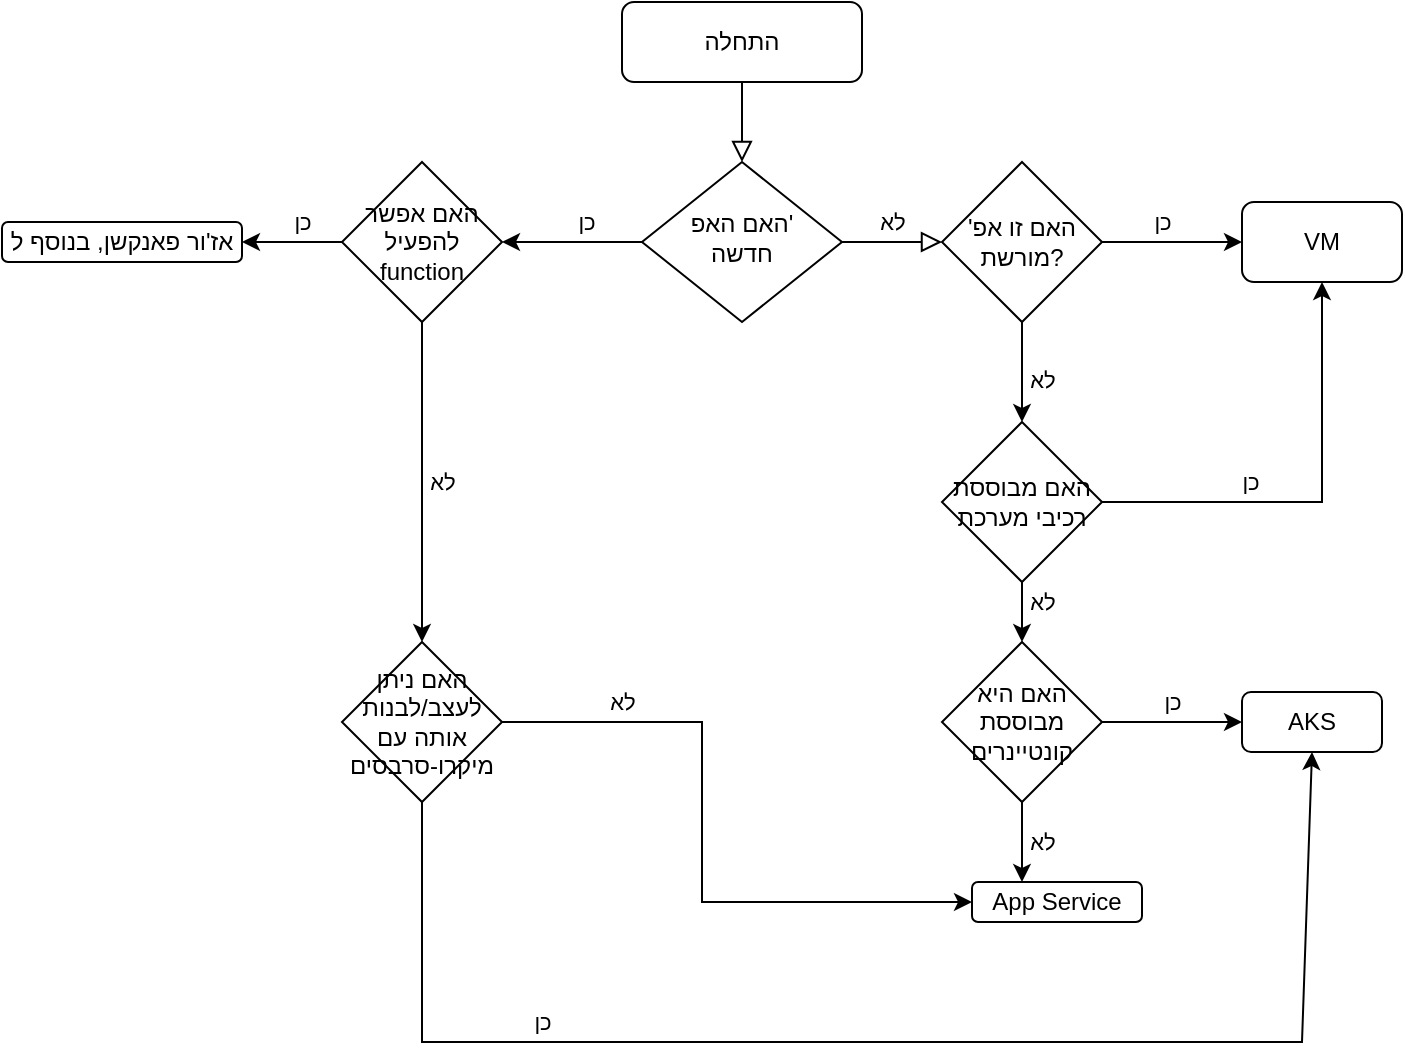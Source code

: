 <mxfile version="20.4.0" type="github">
  <diagram id="C5RBs43oDa-KdzZeNtuy" name="Page-1">
    <mxGraphModel dx="638" dy="380" grid="1" gridSize="10" guides="1" tooltips="1" connect="1" arrows="1" fold="1" page="1" pageScale="1" pageWidth="827" pageHeight="1169" math="0" shadow="0">
      <root>
        <mxCell id="WIyWlLk6GJQsqaUBKTNV-0" />
        <mxCell id="WIyWlLk6GJQsqaUBKTNV-1" parent="WIyWlLk6GJQsqaUBKTNV-0" />
        <mxCell id="WIyWlLk6GJQsqaUBKTNV-2" value="" style="rounded=0;html=1;jettySize=auto;orthogonalLoop=1;fontSize=11;endArrow=block;endFill=0;endSize=8;strokeWidth=1;shadow=0;labelBackgroundColor=none;edgeStyle=orthogonalEdgeStyle;" parent="WIyWlLk6GJQsqaUBKTNV-1" source="WIyWlLk6GJQsqaUBKTNV-3" target="WIyWlLk6GJQsqaUBKTNV-6" edge="1">
          <mxGeometry relative="1" as="geometry" />
        </mxCell>
        <mxCell id="WIyWlLk6GJQsqaUBKTNV-3" value="התחלה" style="rounded=1;whiteSpace=wrap;html=1;fontSize=12;glass=0;strokeWidth=1;shadow=0;" parent="WIyWlLk6GJQsqaUBKTNV-1" vertex="1">
          <mxGeometry x="320" y="40" width="120" height="40" as="geometry" />
        </mxCell>
        <mxCell id="WIyWlLk6GJQsqaUBKTNV-5" value="לא" style="edgeStyle=orthogonalEdgeStyle;rounded=0;html=1;jettySize=auto;orthogonalLoop=1;fontSize=11;endArrow=block;endFill=0;endSize=8;strokeWidth=1;shadow=0;labelBackgroundColor=none;entryX=0;entryY=0.5;entryDx=0;entryDy=0;" parent="WIyWlLk6GJQsqaUBKTNV-1" source="WIyWlLk6GJQsqaUBKTNV-6" target="P6ABN0OjoxGkm27Hzm3N-1" edge="1">
          <mxGeometry y="10" relative="1" as="geometry">
            <mxPoint as="offset" />
            <mxPoint x="480" y="170" as="targetPoint" />
          </mxGeometry>
        </mxCell>
        <mxCell id="WIyWlLk6GJQsqaUBKTNV-6" value="&lt;div&gt;האם האפ&#39;&lt;/div&gt;&lt;div&gt;חדשה&lt;br&gt;&lt;/div&gt;" style="rhombus;whiteSpace=wrap;html=1;shadow=0;fontFamily=Helvetica;fontSize=12;align=center;strokeWidth=1;spacing=6;spacingTop=-4;" parent="WIyWlLk6GJQsqaUBKTNV-1" vertex="1">
          <mxGeometry x="330" y="120" width="100" height="80" as="geometry" />
        </mxCell>
        <mxCell id="P6ABN0OjoxGkm27Hzm3N-1" value="האם זו אפ&#39; מורשת?" style="rhombus;whiteSpace=wrap;html=1;" vertex="1" parent="WIyWlLk6GJQsqaUBKTNV-1">
          <mxGeometry x="480" y="120" width="80" height="80" as="geometry" />
        </mxCell>
        <mxCell id="P6ABN0OjoxGkm27Hzm3N-29" style="edgeStyle=orthogonalEdgeStyle;rounded=0;orthogonalLoop=1;jettySize=auto;html=1;exitX=0.75;exitY=0;exitDx=0;exitDy=0;" edge="1" parent="WIyWlLk6GJQsqaUBKTNV-1" source="P6ABN0OjoxGkm27Hzm3N-4">
          <mxGeometry relative="1" as="geometry">
            <mxPoint x="690.143" y="140" as="targetPoint" />
          </mxGeometry>
        </mxCell>
        <mxCell id="P6ABN0OjoxGkm27Hzm3N-4" value="VM" style="rounded=1;whiteSpace=wrap;html=1;" vertex="1" parent="WIyWlLk6GJQsqaUBKTNV-1">
          <mxGeometry x="630" y="140" width="80" height="40" as="geometry" />
        </mxCell>
        <mxCell id="P6ABN0OjoxGkm27Hzm3N-7" value="האם מבוססת רכיבי מערכת" style="rhombus;whiteSpace=wrap;html=1;" vertex="1" parent="WIyWlLk6GJQsqaUBKTNV-1">
          <mxGeometry x="480" y="250" width="80" height="80" as="geometry" />
        </mxCell>
        <mxCell id="P6ABN0OjoxGkm27Hzm3N-12" value="" style="endArrow=classic;html=1;rounded=0;entryX=0.5;entryY=0;entryDx=0;entryDy=0;exitX=0.5;exitY=1;exitDx=0;exitDy=0;" edge="1" parent="WIyWlLk6GJQsqaUBKTNV-1" source="P6ABN0OjoxGkm27Hzm3N-1" target="P6ABN0OjoxGkm27Hzm3N-7">
          <mxGeometry width="50" height="50" relative="1" as="geometry">
            <mxPoint x="410" y="300" as="sourcePoint" />
            <mxPoint x="460" y="250" as="targetPoint" />
            <Array as="points">
              <mxPoint x="520" y="220" />
              <mxPoint x="520" y="230" />
            </Array>
          </mxGeometry>
        </mxCell>
        <mxCell id="P6ABN0OjoxGkm27Hzm3N-13" value="&lt;div&gt;לא&lt;/div&gt;" style="edgeLabel;html=1;align=center;verticalAlign=middle;resizable=0;points=[];" vertex="1" connectable="0" parent="P6ABN0OjoxGkm27Hzm3N-12">
          <mxGeometry x="0.74" relative="1" as="geometry">
            <mxPoint x="10" y="-15" as="offset" />
          </mxGeometry>
        </mxCell>
        <mxCell id="P6ABN0OjoxGkm27Hzm3N-14" value="" style="endArrow=classic;html=1;rounded=0;entryX=0;entryY=0.5;entryDx=0;entryDy=0;" edge="1" parent="WIyWlLk6GJQsqaUBKTNV-1" source="P6ABN0OjoxGkm27Hzm3N-1" target="P6ABN0OjoxGkm27Hzm3N-4">
          <mxGeometry width="50" height="50" relative="1" as="geometry">
            <mxPoint x="460" y="300" as="sourcePoint" />
            <mxPoint x="510" y="250" as="targetPoint" />
          </mxGeometry>
        </mxCell>
        <mxCell id="P6ABN0OjoxGkm27Hzm3N-15" value="&lt;div&gt;כן&lt;/div&gt;" style="edgeLabel;html=1;align=center;verticalAlign=middle;resizable=0;points=[];" vertex="1" connectable="0" parent="P6ABN0OjoxGkm27Hzm3N-14">
          <mxGeometry x="-0.28" y="1" relative="1" as="geometry">
            <mxPoint x="5" y="-9" as="offset" />
          </mxGeometry>
        </mxCell>
        <mxCell id="P6ABN0OjoxGkm27Hzm3N-16" value="כן" style="endArrow=classic;html=1;rounded=0;entryX=0.5;entryY=1;entryDx=0;entryDy=0;exitX=1;exitY=0.5;exitDx=0;exitDy=0;" edge="1" parent="WIyWlLk6GJQsqaUBKTNV-1" source="P6ABN0OjoxGkm27Hzm3N-7" target="P6ABN0OjoxGkm27Hzm3N-4">
          <mxGeometry x="-0.333" y="10" width="50" height="50" relative="1" as="geometry">
            <mxPoint x="460" y="300" as="sourcePoint" />
            <mxPoint x="510" y="250" as="targetPoint" />
            <Array as="points">
              <mxPoint x="670" y="290" />
            </Array>
            <mxPoint as="offset" />
          </mxGeometry>
        </mxCell>
        <mxCell id="P6ABN0OjoxGkm27Hzm3N-17" value="האם היא מבוססת קונטיינרים" style="rhombus;whiteSpace=wrap;html=1;" vertex="1" parent="WIyWlLk6GJQsqaUBKTNV-1">
          <mxGeometry x="480" y="360" width="80" height="80" as="geometry" />
        </mxCell>
        <mxCell id="P6ABN0OjoxGkm27Hzm3N-21" value="&lt;div&gt;לא&lt;/div&gt;" style="endArrow=classic;html=1;rounded=0;entryX=0.5;entryY=0;entryDx=0;entryDy=0;exitX=0.5;exitY=1;exitDx=0;exitDy=0;" edge="1" parent="WIyWlLk6GJQsqaUBKTNV-1" source="P6ABN0OjoxGkm27Hzm3N-7" target="P6ABN0OjoxGkm27Hzm3N-17">
          <mxGeometry x="-0.333" y="10" width="50" height="50" relative="1" as="geometry">
            <mxPoint x="430" y="340" as="sourcePoint" />
            <mxPoint x="480" y="290" as="targetPoint" />
            <mxPoint as="offset" />
          </mxGeometry>
        </mxCell>
        <mxCell id="P6ABN0OjoxGkm27Hzm3N-22" value="AKS" style="rounded=1;whiteSpace=wrap;html=1;" vertex="1" parent="WIyWlLk6GJQsqaUBKTNV-1">
          <mxGeometry x="630" y="385" width="70" height="30" as="geometry" />
        </mxCell>
        <mxCell id="P6ABN0OjoxGkm27Hzm3N-23" value="כן" style="endArrow=classic;html=1;rounded=0;entryX=0;entryY=0.5;entryDx=0;entryDy=0;exitX=1;exitY=0.5;exitDx=0;exitDy=0;" edge="1" parent="WIyWlLk6GJQsqaUBKTNV-1" source="P6ABN0OjoxGkm27Hzm3N-17" target="P6ABN0OjoxGkm27Hzm3N-22">
          <mxGeometry y="10" width="50" height="50" relative="1" as="geometry">
            <mxPoint x="530" y="380" as="sourcePoint" />
            <mxPoint x="580" y="330" as="targetPoint" />
            <mxPoint as="offset" />
          </mxGeometry>
        </mxCell>
        <mxCell id="P6ABN0OjoxGkm27Hzm3N-24" value="App Service" style="rounded=1;whiteSpace=wrap;html=1;" vertex="1" parent="WIyWlLk6GJQsqaUBKTNV-1">
          <mxGeometry x="495" y="480" width="85" height="20" as="geometry" />
        </mxCell>
        <mxCell id="P6ABN0OjoxGkm27Hzm3N-25" value="לא" style="endArrow=classic;html=1;rounded=0;exitX=0.5;exitY=1;exitDx=0;exitDy=0;entryX=0.294;entryY=0;entryDx=0;entryDy=0;entryPerimeter=0;" edge="1" parent="WIyWlLk6GJQsqaUBKTNV-1" source="P6ABN0OjoxGkm27Hzm3N-17" target="P6ABN0OjoxGkm27Hzm3N-24">
          <mxGeometry y="10" width="50" height="50" relative="1" as="geometry">
            <mxPoint x="590" y="410" as="sourcePoint" />
            <mxPoint x="640" y="360" as="targetPoint" />
            <mxPoint as="offset" />
          </mxGeometry>
        </mxCell>
        <mxCell id="P6ABN0OjoxGkm27Hzm3N-28" value="&lt;div&gt;האם אפשר להפעיל&lt;/div&gt;&lt;div&gt;function&lt;br&gt;&lt;/div&gt;" style="rhombus;whiteSpace=wrap;html=1;" vertex="1" parent="WIyWlLk6GJQsqaUBKTNV-1">
          <mxGeometry x="180" y="120" width="80" height="80" as="geometry" />
        </mxCell>
        <mxCell id="P6ABN0OjoxGkm27Hzm3N-30" value="" style="endArrow=classic;html=1;rounded=0;entryX=1;entryY=0.5;entryDx=0;entryDy=0;exitX=0;exitY=0.5;exitDx=0;exitDy=0;" edge="1" parent="WIyWlLk6GJQsqaUBKTNV-1" source="WIyWlLk6GJQsqaUBKTNV-6" target="P6ABN0OjoxGkm27Hzm3N-28">
          <mxGeometry width="50" height="50" relative="1" as="geometry">
            <mxPoint x="290" y="290" as="sourcePoint" />
            <mxPoint x="340" y="240" as="targetPoint" />
          </mxGeometry>
        </mxCell>
        <mxCell id="P6ABN0OjoxGkm27Hzm3N-31" value="כן" style="edgeLabel;html=1;align=center;verticalAlign=middle;resizable=0;points=[];" vertex="1" connectable="0" parent="P6ABN0OjoxGkm27Hzm3N-30">
          <mxGeometry x="-0.2" y="-2" relative="1" as="geometry">
            <mxPoint y="-8" as="offset" />
          </mxGeometry>
        </mxCell>
        <mxCell id="P6ABN0OjoxGkm27Hzm3N-32" value="אז&#39;ור פאנקשן, בנוסף ל" style="rounded=1;whiteSpace=wrap;html=1;" vertex="1" parent="WIyWlLk6GJQsqaUBKTNV-1">
          <mxGeometry x="10" y="150" width="120" height="20" as="geometry" />
        </mxCell>
        <mxCell id="P6ABN0OjoxGkm27Hzm3N-33" value="כן" style="endArrow=classic;html=1;rounded=0;entryX=1;entryY=0.5;entryDx=0;entryDy=0;" edge="1" parent="WIyWlLk6GJQsqaUBKTNV-1" source="P6ABN0OjoxGkm27Hzm3N-28" target="P6ABN0OjoxGkm27Hzm3N-32">
          <mxGeometry x="-0.2" y="-10" width="50" height="50" relative="1" as="geometry">
            <mxPoint x="200" y="290" as="sourcePoint" />
            <mxPoint x="250" y="240" as="targetPoint" />
            <mxPoint as="offset" />
          </mxGeometry>
        </mxCell>
        <mxCell id="P6ABN0OjoxGkm27Hzm3N-34" value="האם ניתן לעצב/לבנות אותה עם מיקרו-סרבסים" style="rhombus;whiteSpace=wrap;html=1;" vertex="1" parent="WIyWlLk6GJQsqaUBKTNV-1">
          <mxGeometry x="180" y="360" width="80" height="80" as="geometry" />
        </mxCell>
        <mxCell id="P6ABN0OjoxGkm27Hzm3N-36" value="לא" style="endArrow=classic;html=1;rounded=0;entryX=0.5;entryY=0;entryDx=0;entryDy=0;exitX=0.5;exitY=1;exitDx=0;exitDy=0;" edge="1" parent="WIyWlLk6GJQsqaUBKTNV-1" source="P6ABN0OjoxGkm27Hzm3N-28" target="P6ABN0OjoxGkm27Hzm3N-34">
          <mxGeometry y="10" width="50" height="50" relative="1" as="geometry">
            <mxPoint x="280" y="340" as="sourcePoint" />
            <mxPoint x="330" y="290" as="targetPoint" />
            <mxPoint as="offset" />
          </mxGeometry>
        </mxCell>
        <mxCell id="P6ABN0OjoxGkm27Hzm3N-37" value="" style="endArrow=classic;html=1;rounded=0;entryX=0;entryY=0.5;entryDx=0;entryDy=0;" edge="1" parent="WIyWlLk6GJQsqaUBKTNV-1" target="P6ABN0OjoxGkm27Hzm3N-24">
          <mxGeometry width="50" height="50" relative="1" as="geometry">
            <mxPoint x="260" y="400" as="sourcePoint" />
            <mxPoint x="490" y="490" as="targetPoint" />
            <Array as="points">
              <mxPoint x="360" y="400" />
              <mxPoint x="360" y="490" />
            </Array>
          </mxGeometry>
        </mxCell>
        <mxCell id="P6ABN0OjoxGkm27Hzm3N-38" value="לא" style="edgeLabel;html=1;align=center;verticalAlign=middle;resizable=0;points=[];" vertex="1" connectable="0" parent="P6ABN0OjoxGkm27Hzm3N-37">
          <mxGeometry x="-0.614" y="1" relative="1" as="geometry">
            <mxPoint x="-3" y="-9" as="offset" />
          </mxGeometry>
        </mxCell>
        <mxCell id="P6ABN0OjoxGkm27Hzm3N-39" value="כן" style="endArrow=classic;html=1;rounded=0;entryX=0.5;entryY=1;entryDx=0;entryDy=0;exitX=0.5;exitY=1;exitDx=0;exitDy=0;" edge="1" parent="WIyWlLk6GJQsqaUBKTNV-1" source="P6ABN0OjoxGkm27Hzm3N-34" target="P6ABN0OjoxGkm27Hzm3N-22">
          <mxGeometry x="-0.489" y="10" width="50" height="50" relative="1" as="geometry">
            <mxPoint x="430" y="460" as="sourcePoint" />
            <mxPoint x="480" y="410" as="targetPoint" />
            <Array as="points">
              <mxPoint x="220" y="560" />
              <mxPoint x="660" y="560" />
            </Array>
            <mxPoint as="offset" />
          </mxGeometry>
        </mxCell>
      </root>
    </mxGraphModel>
  </diagram>
</mxfile>
